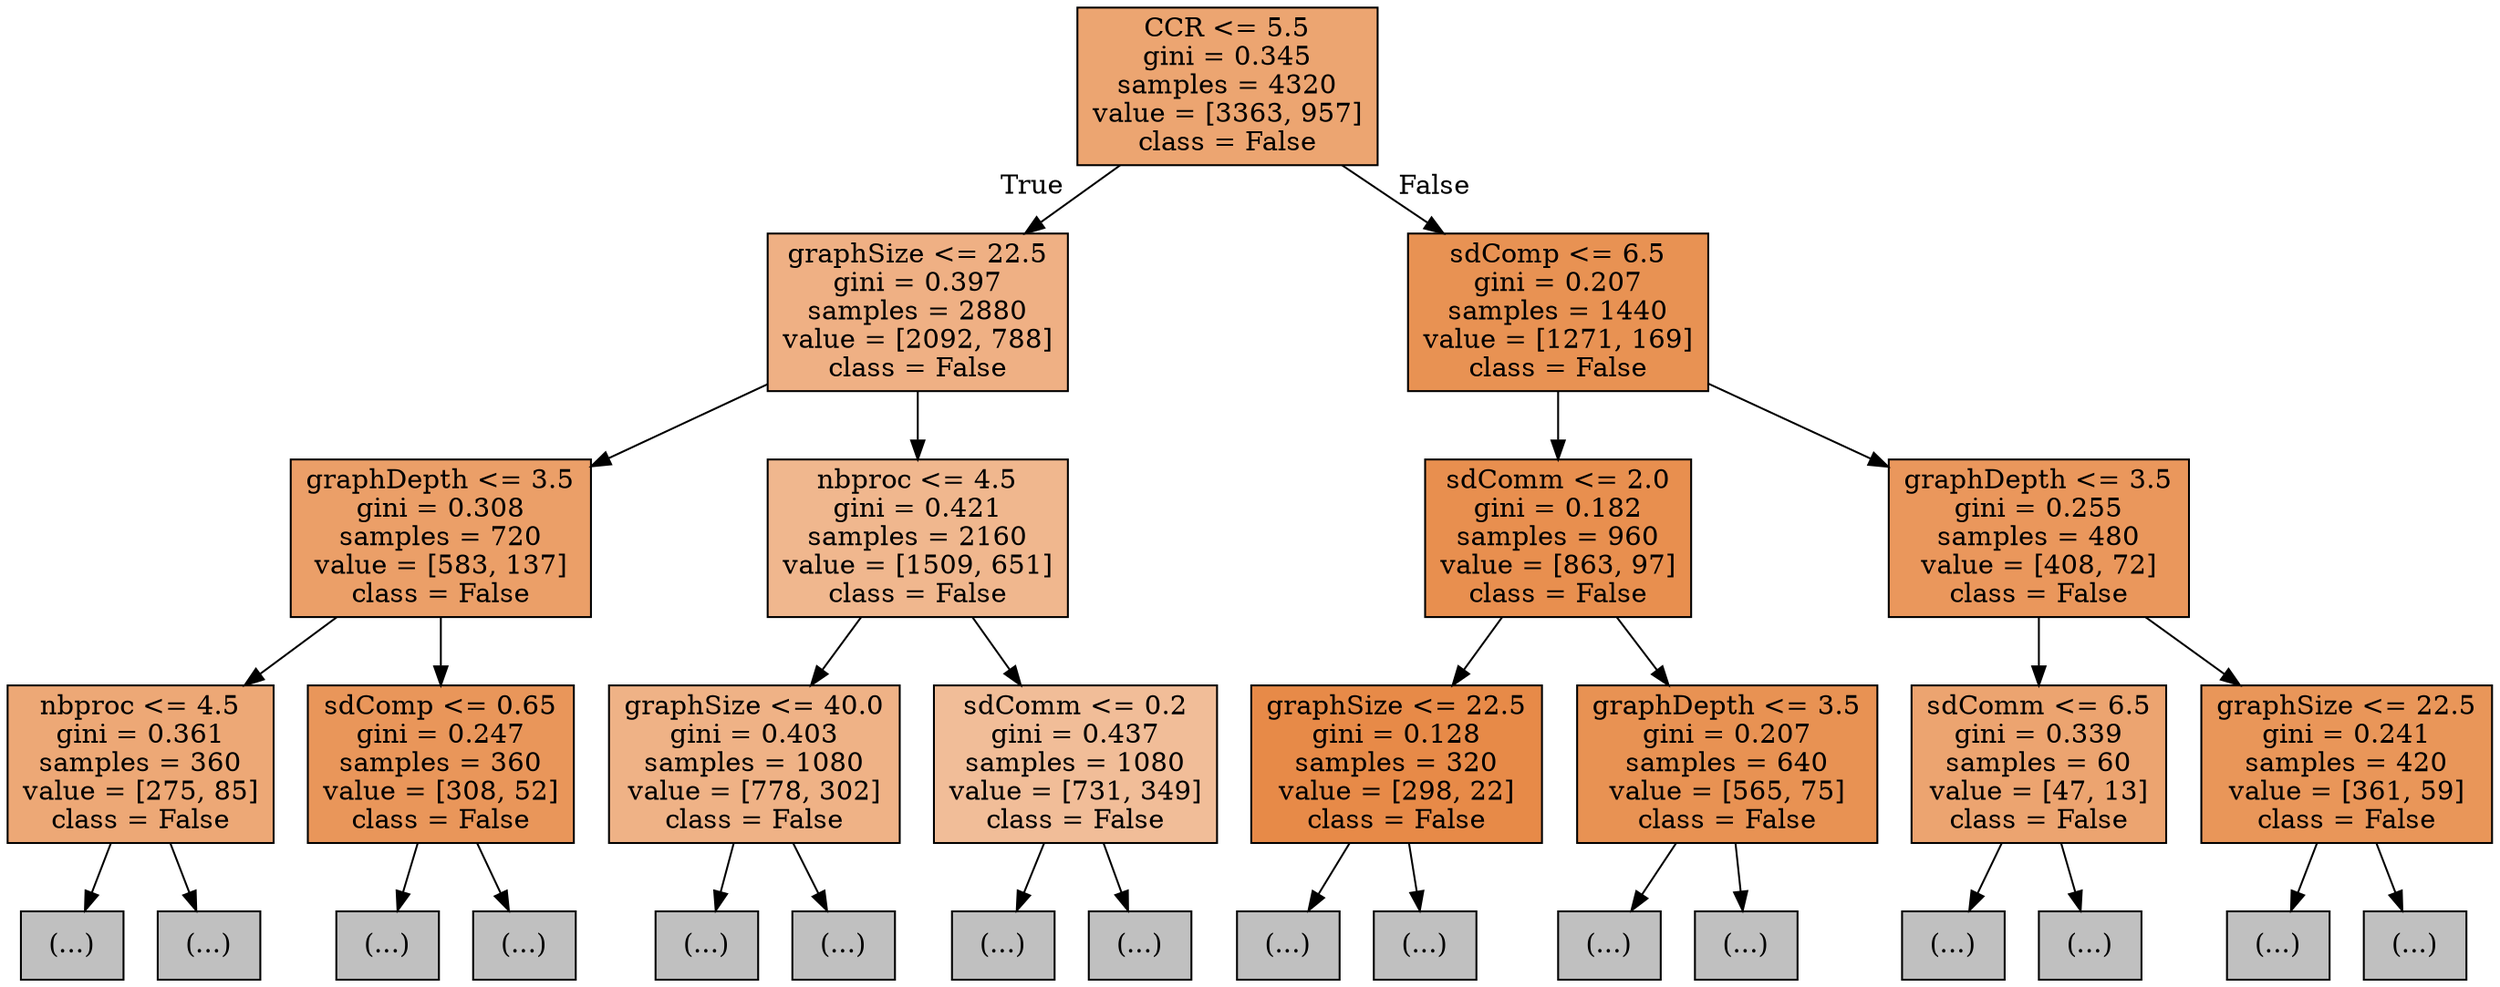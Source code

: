 digraph Tree {
node [shape=box, style="filled", color="black"] ;
0 [label="CCR <= 5.5\ngini = 0.345\nsamples = 4320\nvalue = [3363, 957]\nclass = False", fillcolor="#eca571"] ;
1 [label="graphSize <= 22.5\ngini = 0.397\nsamples = 2880\nvalue = [2092, 788]\nclass = False", fillcolor="#efb084"] ;
0 -> 1 [labeldistance=2.5, labelangle=45, headlabel="True"] ;
2 [label="graphDepth <= 3.5\ngini = 0.308\nsamples = 720\nvalue = [583, 137]\nclass = False", fillcolor="#eb9f68"] ;
1 -> 2 ;
3 [label="nbproc <= 4.5\ngini = 0.361\nsamples = 360\nvalue = [275, 85]\nclass = False", fillcolor="#eda876"] ;
2 -> 3 ;
4 [label="(...)", fillcolor="#C0C0C0"] ;
3 -> 4 ;
39 [label="(...)", fillcolor="#C0C0C0"] ;
3 -> 39 ;
74 [label="sdComp <= 0.65\ngini = 0.247\nsamples = 360\nvalue = [308, 52]\nclass = False", fillcolor="#e9965a"] ;
2 -> 74 ;
75 [label="(...)", fillcolor="#C0C0C0"] ;
74 -> 75 ;
130 [label="(...)", fillcolor="#C0C0C0"] ;
74 -> 130 ;
141 [label="nbproc <= 4.5\ngini = 0.421\nsamples = 2160\nvalue = [1509, 651]\nclass = False", fillcolor="#f0b78e"] ;
1 -> 141 ;
142 [label="graphSize <= 40.0\ngini = 0.403\nsamples = 1080\nvalue = [778, 302]\nclass = False", fillcolor="#efb286"] ;
141 -> 142 ;
143 [label="(...)", fillcolor="#C0C0C0"] ;
142 -> 143 ;
214 [label="(...)", fillcolor="#C0C0C0"] ;
142 -> 214 ;
357 [label="sdComm <= 0.2\ngini = 0.437\nsamples = 1080\nvalue = [731, 349]\nclass = False", fillcolor="#f1bd98"] ;
141 -> 357 ;
358 [label="(...)", fillcolor="#C0C0C0"] ;
357 -> 358 ;
501 [label="(...)", fillcolor="#C0C0C0"] ;
357 -> 501 ;
572 [label="sdComp <= 6.5\ngini = 0.207\nsamples = 1440\nvalue = [1271, 169]\nclass = False", fillcolor="#e89253"] ;
0 -> 572 [labeldistance=2.5, labelangle=-45, headlabel="False"] ;
573 [label="sdComm <= 2.0\ngini = 0.182\nsamples = 960\nvalue = [863, 97]\nclass = False", fillcolor="#e88f4f"] ;
572 -> 573 ;
574 [label="graphSize <= 22.5\ngini = 0.128\nsamples = 320\nvalue = [298, 22]\nclass = False", fillcolor="#e78a48"] ;
573 -> 574 ;
575 [label="(...)", fillcolor="#C0C0C0"] ;
574 -> 575 ;
582 [label="(...)", fillcolor="#C0C0C0"] ;
574 -> 582 ;
625 [label="graphDepth <= 3.5\ngini = 0.207\nsamples = 640\nvalue = [565, 75]\nclass = False", fillcolor="#e89253"] ;
573 -> 625 ;
626 [label="(...)", fillcolor="#C0C0C0"] ;
625 -> 626 ;
641 [label="(...)", fillcolor="#C0C0C0"] ;
625 -> 641 ;
746 [label="graphDepth <= 3.5\ngini = 0.255\nsamples = 480\nvalue = [408, 72]\nclass = False", fillcolor="#ea975c"] ;
572 -> 746 ;
747 [label="sdComm <= 6.5\ngini = 0.339\nsamples = 60\nvalue = [47, 13]\nclass = False", fillcolor="#eca470"] ;
746 -> 747 ;
748 [label="(...)", fillcolor="#C0C0C0"] ;
747 -> 748 ;
755 [label="(...)", fillcolor="#C0C0C0"] ;
747 -> 755 ;
758 [label="graphSize <= 22.5\ngini = 0.241\nsamples = 420\nvalue = [361, 59]\nclass = False", fillcolor="#e99659"] ;
746 -> 758 ;
759 [label="(...)", fillcolor="#C0C0C0"] ;
758 -> 759 ;
770 [label="(...)", fillcolor="#C0C0C0"] ;
758 -> 770 ;
}